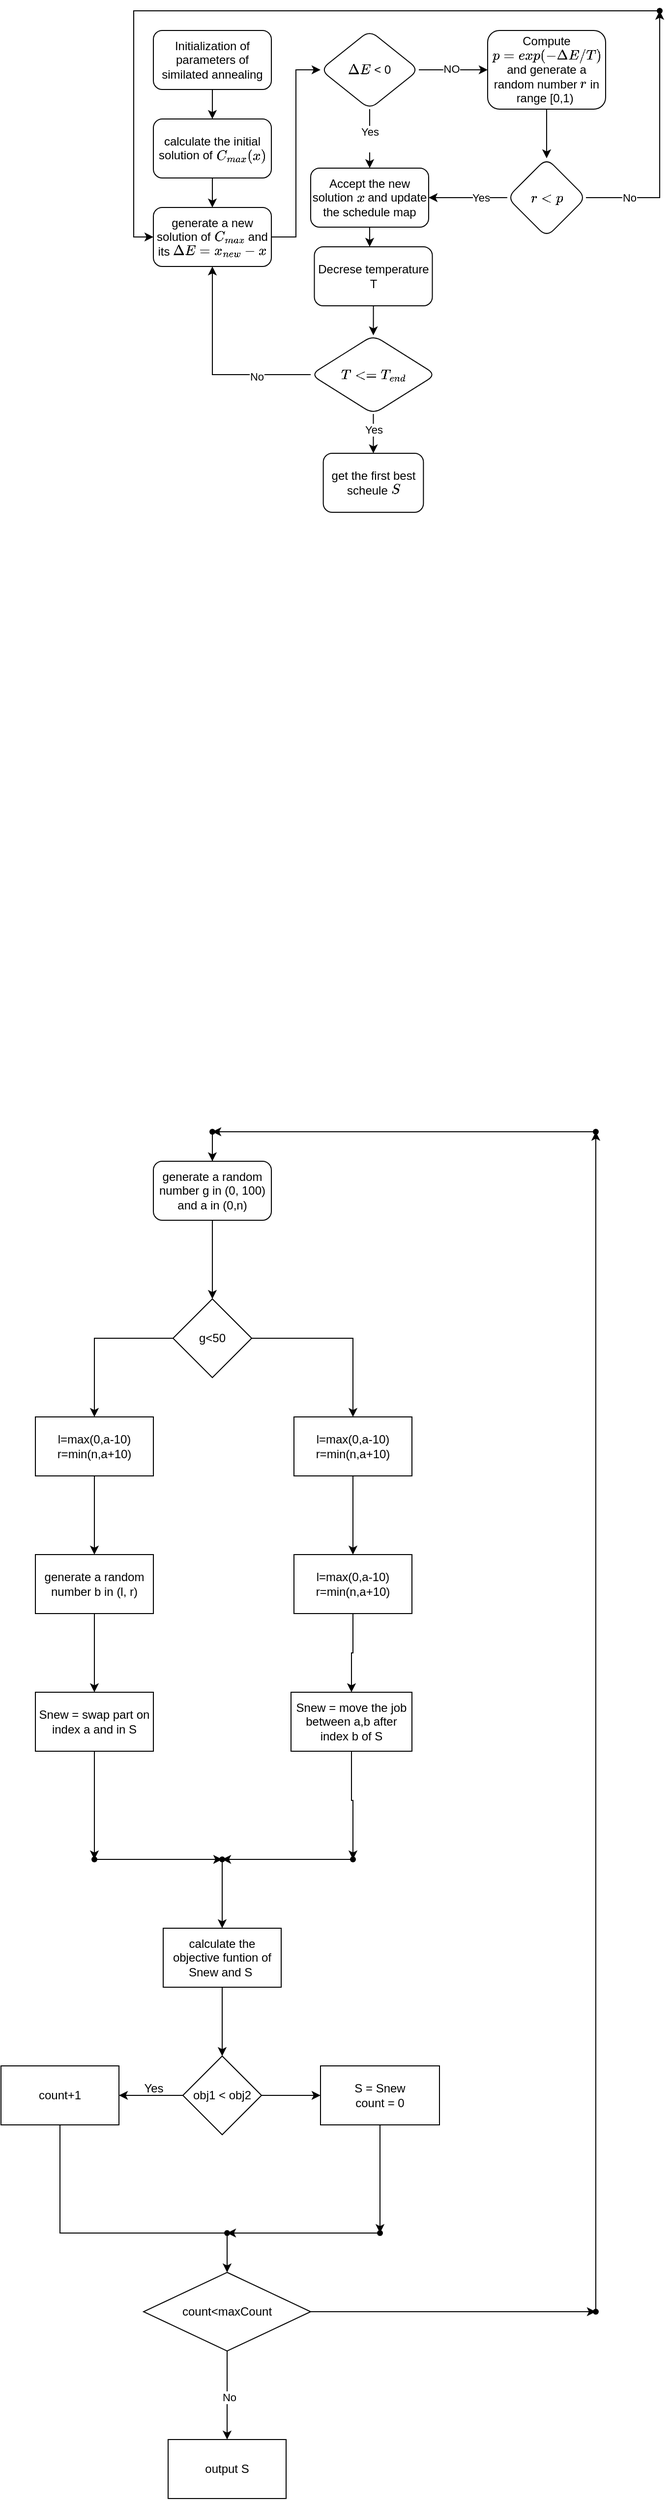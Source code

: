 <mxfile version="24.3.1" type="device">
  <diagram id="C5RBs43oDa-KdzZeNtuy" name="Page-1">
    <mxGraphModel dx="828" dy="523" grid="1" gridSize="10" guides="1" tooltips="1" connect="1" arrows="1" fold="1" page="1" pageScale="1" pageWidth="827" pageHeight="1169" math="1" shadow="0">
      <root>
        <mxCell id="WIyWlLk6GJQsqaUBKTNV-0" />
        <mxCell id="WIyWlLk6GJQsqaUBKTNV-1" parent="WIyWlLk6GJQsqaUBKTNV-0" />
        <mxCell id="mFVgC_a7lOUEPspSMt6H-16" value="" style="edgeStyle=orthogonalEdgeStyle;rounded=0;orthogonalLoop=1;jettySize=auto;html=1;" parent="WIyWlLk6GJQsqaUBKTNV-1" source="mFVgC_a7lOUEPspSMt6H-13" target="mFVgC_a7lOUEPspSMt6H-15" edge="1">
          <mxGeometry relative="1" as="geometry" />
        </mxCell>
        <mxCell id="mFVgC_a7lOUEPspSMt6H-13" value="Initialization of parameters of similated annealing" style="whiteSpace=wrap;html=1;rounded=1;" parent="WIyWlLk6GJQsqaUBKTNV-1" vertex="1">
          <mxGeometry x="155" y="40" width="120" height="60" as="geometry" />
        </mxCell>
        <mxCell id="mFVgC_a7lOUEPspSMt6H-18" value="" style="edgeStyle=orthogonalEdgeStyle;rounded=0;orthogonalLoop=1;jettySize=auto;html=1;" parent="WIyWlLk6GJQsqaUBKTNV-1" source="mFVgC_a7lOUEPspSMt6H-15" target="mFVgC_a7lOUEPspSMt6H-17" edge="1">
          <mxGeometry relative="1" as="geometry" />
        </mxCell>
        <mxCell id="mFVgC_a7lOUEPspSMt6H-15" value="calculate the initial solution of \(C_{max}(x)\)" style="whiteSpace=wrap;html=1;rounded=1;" parent="WIyWlLk6GJQsqaUBKTNV-1" vertex="1">
          <mxGeometry x="155" y="130" width="120" height="60" as="geometry" />
        </mxCell>
        <mxCell id="vGRUHnTKozFpNwOfr-AK-51" style="edgeStyle=orthogonalEdgeStyle;rounded=0;orthogonalLoop=1;jettySize=auto;html=1;entryX=0;entryY=0.5;entryDx=0;entryDy=0;" parent="WIyWlLk6GJQsqaUBKTNV-1" source="mFVgC_a7lOUEPspSMt6H-17" target="WksAsrJl7JaoRQt0sNs6-0" edge="1">
          <mxGeometry relative="1" as="geometry" />
        </mxCell>
        <mxCell id="mFVgC_a7lOUEPspSMt6H-17" value="generate a new solution of \(C_{max}\)&amp;nbsp;and its \(\Delta E= x_{new}-x\)" style="whiteSpace=wrap;html=1;rounded=1;direction=west;" parent="WIyWlLk6GJQsqaUBKTNV-1" vertex="1">
          <mxGeometry x="155" y="220" width="120" height="60" as="geometry" />
        </mxCell>
        <mxCell id="vGRUHnTKozFpNwOfr-AK-52" style="edgeStyle=orthogonalEdgeStyle;rounded=0;orthogonalLoop=1;jettySize=auto;html=1;entryX=0;entryY=0.5;entryDx=0;entryDy=0;" parent="WIyWlLk6GJQsqaUBKTNV-1" source="WksAsrJl7JaoRQt0sNs6-0" target="WksAsrJl7JaoRQt0sNs6-2" edge="1">
          <mxGeometry relative="1" as="geometry" />
        </mxCell>
        <mxCell id="vGRUHnTKozFpNwOfr-AK-53" value="NO" style="edgeLabel;html=1;align=center;verticalAlign=middle;resizable=0;points=[];" parent="vGRUHnTKozFpNwOfr-AK-52" vertex="1" connectable="0">
          <mxGeometry x="-0.062" y="1" relative="1" as="geometry">
            <mxPoint as="offset" />
          </mxGeometry>
        </mxCell>
        <mxCell id="vGRUHnTKozFpNwOfr-AK-55" value="" style="edgeStyle=orthogonalEdgeStyle;rounded=0;orthogonalLoop=1;jettySize=auto;html=1;" parent="WIyWlLk6GJQsqaUBKTNV-1" source="WksAsrJl7JaoRQt0sNs6-0" target="WksAsrJl7JaoRQt0sNs6-7" edge="1">
          <mxGeometry relative="1" as="geometry" />
        </mxCell>
        <mxCell id="9aWNYREooH2YM8A3fIOk-0" value="Yes&lt;div&gt;&lt;br&gt;&lt;/div&gt;" style="edgeLabel;html=1;align=center;verticalAlign=middle;resizable=0;points=[];" parent="vGRUHnTKozFpNwOfr-AK-55" vertex="1" connectable="0">
          <mxGeometry x="-0.226" y="-1" relative="1" as="geometry">
            <mxPoint x="1" y="7" as="offset" />
          </mxGeometry>
        </mxCell>
        <mxCell id="WksAsrJl7JaoRQt0sNs6-0" value="\(\Delta E \) &amp;lt; 0" style="rhombus;whiteSpace=wrap;html=1;rounded=1;" parent="WIyWlLk6GJQsqaUBKTNV-1" vertex="1">
          <mxGeometry x="325" y="40" width="100" height="80" as="geometry" />
        </mxCell>
        <mxCell id="9aWNYREooH2YM8A3fIOk-1" value="" style="edgeStyle=orthogonalEdgeStyle;rounded=0;orthogonalLoop=1;jettySize=auto;html=1;" parent="WIyWlLk6GJQsqaUBKTNV-1" source="WksAsrJl7JaoRQt0sNs6-2" target="WksAsrJl7JaoRQt0sNs6-5" edge="1">
          <mxGeometry relative="1" as="geometry" />
        </mxCell>
        <mxCell id="WksAsrJl7JaoRQt0sNs6-2" value="Compute\(p = exp(- \Delta E / T)&amp;nbsp;\) and generate a random number \(r\) in range [0,1)&amp;nbsp;" style="whiteSpace=wrap;html=1;rounded=1;" parent="WIyWlLk6GJQsqaUBKTNV-1" vertex="1">
          <mxGeometry x="495" y="40" width="120" height="80" as="geometry" />
        </mxCell>
        <mxCell id="9aWNYREooH2YM8A3fIOk-2" value="" style="edgeStyle=orthogonalEdgeStyle;rounded=0;orthogonalLoop=1;jettySize=auto;html=1;" parent="WIyWlLk6GJQsqaUBKTNV-1" source="WksAsrJl7JaoRQt0sNs6-5" target="WksAsrJl7JaoRQt0sNs6-7" edge="1">
          <mxGeometry relative="1" as="geometry" />
        </mxCell>
        <mxCell id="9aWNYREooH2YM8A3fIOk-15" value="Yes" style="edgeLabel;html=1;align=center;verticalAlign=middle;resizable=0;points=[];" parent="9aWNYREooH2YM8A3fIOk-2" vertex="1" connectable="0">
          <mxGeometry x="-0.32" relative="1" as="geometry">
            <mxPoint as="offset" />
          </mxGeometry>
        </mxCell>
        <mxCell id="9aWNYREooH2YM8A3fIOk-5" value="" style="edgeStyle=orthogonalEdgeStyle;rounded=0;orthogonalLoop=1;jettySize=auto;html=1;" parent="WIyWlLk6GJQsqaUBKTNV-1" source="WksAsrJl7JaoRQt0sNs6-5" target="9aWNYREooH2YM8A3fIOk-4" edge="1">
          <mxGeometry relative="1" as="geometry" />
        </mxCell>
        <mxCell id="9aWNYREooH2YM8A3fIOk-14" value="No" style="edgeLabel;html=1;align=center;verticalAlign=middle;resizable=0;points=[];" parent="9aWNYREooH2YM8A3fIOk-5" vertex="1" connectable="0">
          <mxGeometry x="-0.668" relative="1" as="geometry">
            <mxPoint as="offset" />
          </mxGeometry>
        </mxCell>
        <mxCell id="WksAsrJl7JaoRQt0sNs6-5" value="\(r &amp;lt; p\)" style="rhombus;whiteSpace=wrap;html=1;rounded=1;" parent="WIyWlLk6GJQsqaUBKTNV-1" vertex="1">
          <mxGeometry x="515" y="170" width="80" height="80" as="geometry" />
        </mxCell>
        <mxCell id="WksAsrJl7JaoRQt0sNs6-7" value="Accept the new solution \(x\) and update the schedule map" style="whiteSpace=wrap;html=1;rounded=1;" parent="WIyWlLk6GJQsqaUBKTNV-1" vertex="1">
          <mxGeometry x="315" y="180" width="120" height="60" as="geometry" />
        </mxCell>
        <mxCell id="VuKZPy3ZX8ouI7lNRXXI-2" style="edgeStyle=orthogonalEdgeStyle;rounded=0;orthogonalLoop=1;jettySize=auto;html=1;entryX=0.5;entryY=0;entryDx=0;entryDy=0;" parent="WIyWlLk6GJQsqaUBKTNV-1" source="WksAsrJl7JaoRQt0sNs6-14" target="WksAsrJl7JaoRQt0sNs6-20" edge="1">
          <mxGeometry relative="1" as="geometry" />
        </mxCell>
        <mxCell id="WksAsrJl7JaoRQt0sNs6-14" value="Decrese temperature T" style="whiteSpace=wrap;html=1;rounded=1;" parent="WIyWlLk6GJQsqaUBKTNV-1" vertex="1">
          <mxGeometry x="318.75" y="260" width="120" height="60" as="geometry" />
        </mxCell>
        <mxCell id="9aWNYREooH2YM8A3fIOk-13" style="edgeStyle=orthogonalEdgeStyle;rounded=0;orthogonalLoop=1;jettySize=auto;html=1;entryX=0.5;entryY=0;entryDx=0;entryDy=0;" parent="WIyWlLk6GJQsqaUBKTNV-1" source="WksAsrJl7JaoRQt0sNs6-20" target="mFVgC_a7lOUEPspSMt6H-17" edge="1">
          <mxGeometry relative="1" as="geometry" />
        </mxCell>
        <mxCell id="9aWNYREooH2YM8A3fIOk-17" value="No" style="edgeLabel;html=1;align=center;verticalAlign=middle;resizable=0;points=[];" parent="9aWNYREooH2YM8A3fIOk-13" vertex="1" connectable="0">
          <mxGeometry x="-0.476" y="2" relative="1" as="geometry">
            <mxPoint as="offset" />
          </mxGeometry>
        </mxCell>
        <mxCell id="VuKZPy3ZX8ouI7lNRXXI-3" value="" style="edgeStyle=orthogonalEdgeStyle;rounded=0;orthogonalLoop=1;jettySize=auto;html=1;" parent="WIyWlLk6GJQsqaUBKTNV-1" source="WksAsrJl7JaoRQt0sNs6-20" target="WksAsrJl7JaoRQt0sNs6-23" edge="1">
          <mxGeometry relative="1" as="geometry" />
        </mxCell>
        <mxCell id="VuKZPy3ZX8ouI7lNRXXI-4" value="Yes" style="edgeLabel;html=1;align=center;verticalAlign=middle;resizable=0;points=[];" parent="VuKZPy3ZX8ouI7lNRXXI-3" vertex="1" connectable="0">
          <mxGeometry x="-0.379" relative="1" as="geometry">
            <mxPoint y="3" as="offset" />
          </mxGeometry>
        </mxCell>
        <mxCell id="WksAsrJl7JaoRQt0sNs6-20" value="\(T&amp;lt;= T_{end}&amp;nbsp; &amp;nbsp;\)" style="rhombus;whiteSpace=wrap;html=1;rounded=1;" parent="WIyWlLk6GJQsqaUBKTNV-1" vertex="1">
          <mxGeometry x="315" y="350" width="127.5" height="80" as="geometry" />
        </mxCell>
        <mxCell id="WksAsrJl7JaoRQt0sNs6-23" value="get the first best scheule \(S\)" style="whiteSpace=wrap;html=1;rounded=1;direction=south;" parent="WIyWlLk6GJQsqaUBKTNV-1" vertex="1">
          <mxGeometry x="327.82" y="470" width="101.87" height="60" as="geometry" />
        </mxCell>
        <mxCell id="vGRUHnTKozFpNwOfr-AK-2" value="" style="edgeStyle=orthogonalEdgeStyle;rounded=0;orthogonalLoop=1;jettySize=auto;html=1;" parent="WIyWlLk6GJQsqaUBKTNV-1" source="vGRUHnTKozFpNwOfr-AK-48" target="vGRUHnTKozFpNwOfr-AK-5" edge="1">
          <mxGeometry relative="1" as="geometry" />
        </mxCell>
        <mxCell id="vGRUHnTKozFpNwOfr-AK-4" value="" style="edgeStyle=orthogonalEdgeStyle;rounded=0;orthogonalLoop=1;jettySize=auto;html=1;" parent="WIyWlLk6GJQsqaUBKTNV-1" source="vGRUHnTKozFpNwOfr-AK-5" edge="1">
          <mxGeometry relative="1" as="geometry">
            <mxPoint x="215" y="1330" as="targetPoint" />
          </mxGeometry>
        </mxCell>
        <mxCell id="vGRUHnTKozFpNwOfr-AK-5" value="generate a random number g in (0, 100) and a in (0,n)" style="whiteSpace=wrap;html=1;rounded=1;" parent="WIyWlLk6GJQsqaUBKTNV-1" vertex="1">
          <mxGeometry x="155" y="1190" width="120" height="60" as="geometry" />
        </mxCell>
        <mxCell id="vGRUHnTKozFpNwOfr-AK-6" value="" style="edgeStyle=orthogonalEdgeStyle;rounded=0;orthogonalLoop=1;jettySize=auto;html=1;" parent="WIyWlLk6GJQsqaUBKTNV-1" source="vGRUHnTKozFpNwOfr-AK-8" target="vGRUHnTKozFpNwOfr-AK-10" edge="1">
          <mxGeometry relative="1" as="geometry" />
        </mxCell>
        <mxCell id="vGRUHnTKozFpNwOfr-AK-7" value="" style="edgeStyle=orthogonalEdgeStyle;rounded=0;orthogonalLoop=1;jettySize=auto;html=1;" parent="WIyWlLk6GJQsqaUBKTNV-1" source="vGRUHnTKozFpNwOfr-AK-8" target="vGRUHnTKozFpNwOfr-AK-16" edge="1">
          <mxGeometry relative="1" as="geometry" />
        </mxCell>
        <mxCell id="vGRUHnTKozFpNwOfr-AK-8" value="g&amp;lt;50" style="rhombus;whiteSpace=wrap;html=1;" parent="WIyWlLk6GJQsqaUBKTNV-1" vertex="1">
          <mxGeometry x="175" y="1330" width="80" height="80" as="geometry" />
        </mxCell>
        <mxCell id="vGRUHnTKozFpNwOfr-AK-9" value="" style="edgeStyle=orthogonalEdgeStyle;rounded=0;orthogonalLoop=1;jettySize=auto;html=1;" parent="WIyWlLk6GJQsqaUBKTNV-1" source="vGRUHnTKozFpNwOfr-AK-10" target="vGRUHnTKozFpNwOfr-AK-12" edge="1">
          <mxGeometry relative="1" as="geometry" />
        </mxCell>
        <mxCell id="vGRUHnTKozFpNwOfr-AK-10" value="l=max(0,a-10)&lt;div&gt;r=min(n,a+10)&lt;/div&gt;" style="whiteSpace=wrap;html=1;" parent="WIyWlLk6GJQsqaUBKTNV-1" vertex="1">
          <mxGeometry x="35" y="1450" width="120" height="60" as="geometry" />
        </mxCell>
        <mxCell id="vGRUHnTKozFpNwOfr-AK-11" value="" style="edgeStyle=orthogonalEdgeStyle;rounded=0;orthogonalLoop=1;jettySize=auto;html=1;" parent="WIyWlLk6GJQsqaUBKTNV-1" source="vGRUHnTKozFpNwOfr-AK-12" target="vGRUHnTKozFpNwOfr-AK-14" edge="1">
          <mxGeometry relative="1" as="geometry" />
        </mxCell>
        <mxCell id="vGRUHnTKozFpNwOfr-AK-12" value="generate a random number b in (l, r)" style="whiteSpace=wrap;html=1;" parent="WIyWlLk6GJQsqaUBKTNV-1" vertex="1">
          <mxGeometry x="35" y="1590" width="120" height="60" as="geometry" />
        </mxCell>
        <mxCell id="vGRUHnTKozFpNwOfr-AK-13" value="" style="edgeStyle=orthogonalEdgeStyle;rounded=0;orthogonalLoop=1;jettySize=auto;html=1;" parent="WIyWlLk6GJQsqaUBKTNV-1" source="vGRUHnTKozFpNwOfr-AK-14" target="vGRUHnTKozFpNwOfr-AK-24" edge="1">
          <mxGeometry relative="1" as="geometry" />
        </mxCell>
        <mxCell id="vGRUHnTKozFpNwOfr-AK-14" value="Snew = swap part on index a and in S" style="whiteSpace=wrap;html=1;" parent="WIyWlLk6GJQsqaUBKTNV-1" vertex="1">
          <mxGeometry x="35" y="1730" width="120" height="60" as="geometry" />
        </mxCell>
        <mxCell id="vGRUHnTKozFpNwOfr-AK-15" value="" style="edgeStyle=orthogonalEdgeStyle;rounded=0;orthogonalLoop=1;jettySize=auto;html=1;" parent="WIyWlLk6GJQsqaUBKTNV-1" source="vGRUHnTKozFpNwOfr-AK-16" target="vGRUHnTKozFpNwOfr-AK-18" edge="1">
          <mxGeometry relative="1" as="geometry" />
        </mxCell>
        <mxCell id="vGRUHnTKozFpNwOfr-AK-16" value="l=max(0,a-10)&lt;div&gt;r=min(n,a+10)&lt;/div&gt;" style="whiteSpace=wrap;html=1;" parent="WIyWlLk6GJQsqaUBKTNV-1" vertex="1">
          <mxGeometry x="298" y="1450" width="120" height="60" as="geometry" />
        </mxCell>
        <mxCell id="vGRUHnTKozFpNwOfr-AK-17" value="" style="edgeStyle=orthogonalEdgeStyle;rounded=0;orthogonalLoop=1;jettySize=auto;html=1;" parent="WIyWlLk6GJQsqaUBKTNV-1" source="vGRUHnTKozFpNwOfr-AK-18" target="vGRUHnTKozFpNwOfr-AK-20" edge="1">
          <mxGeometry relative="1" as="geometry" />
        </mxCell>
        <mxCell id="vGRUHnTKozFpNwOfr-AK-18" value="l=max(0,a-10)&lt;div&gt;r=min(n,a+10)&lt;/div&gt;" style="whiteSpace=wrap;html=1;" parent="WIyWlLk6GJQsqaUBKTNV-1" vertex="1">
          <mxGeometry x="298" y="1590" width="120" height="60" as="geometry" />
        </mxCell>
        <mxCell id="vGRUHnTKozFpNwOfr-AK-19" value="" style="edgeStyle=orthogonalEdgeStyle;rounded=0;orthogonalLoop=1;jettySize=auto;html=1;" parent="WIyWlLk6GJQsqaUBKTNV-1" source="vGRUHnTKozFpNwOfr-AK-20" target="vGRUHnTKozFpNwOfr-AK-22" edge="1">
          <mxGeometry relative="1" as="geometry" />
        </mxCell>
        <mxCell id="vGRUHnTKozFpNwOfr-AK-20" value="Snew = move the job between a,b after index b of S" style="whiteSpace=wrap;html=1;" parent="WIyWlLk6GJQsqaUBKTNV-1" vertex="1">
          <mxGeometry x="295" y="1730" width="123" height="60" as="geometry" />
        </mxCell>
        <mxCell id="vGRUHnTKozFpNwOfr-AK-21" value="" style="edgeStyle=orthogonalEdgeStyle;rounded=0;orthogonalLoop=1;jettySize=auto;html=1;" parent="WIyWlLk6GJQsqaUBKTNV-1" source="vGRUHnTKozFpNwOfr-AK-22" target="vGRUHnTKozFpNwOfr-AK-26" edge="1">
          <mxGeometry relative="1" as="geometry" />
        </mxCell>
        <mxCell id="vGRUHnTKozFpNwOfr-AK-22" value="" style="shape=waypoint;sketch=0;size=6;pointerEvents=1;points=[];fillColor=default;resizable=0;rotatable=0;perimeter=centerPerimeter;snapToPoint=1;" parent="WIyWlLk6GJQsqaUBKTNV-1" vertex="1">
          <mxGeometry x="348" y="1890" width="20" height="20" as="geometry" />
        </mxCell>
        <mxCell id="vGRUHnTKozFpNwOfr-AK-23" value="" style="edgeStyle=orthogonalEdgeStyle;rounded=0;orthogonalLoop=1;jettySize=auto;html=1;" parent="WIyWlLk6GJQsqaUBKTNV-1" source="vGRUHnTKozFpNwOfr-AK-24" target="vGRUHnTKozFpNwOfr-AK-26" edge="1">
          <mxGeometry relative="1" as="geometry" />
        </mxCell>
        <mxCell id="vGRUHnTKozFpNwOfr-AK-24" value="" style="shape=waypoint;sketch=0;size=6;pointerEvents=1;points=[];fillColor=default;resizable=0;rotatable=0;perimeter=centerPerimeter;snapToPoint=1;" parent="WIyWlLk6GJQsqaUBKTNV-1" vertex="1">
          <mxGeometry x="85" y="1890" width="20" height="20" as="geometry" />
        </mxCell>
        <mxCell id="vGRUHnTKozFpNwOfr-AK-25" value="" style="edgeStyle=orthogonalEdgeStyle;rounded=0;orthogonalLoop=1;jettySize=auto;html=1;" parent="WIyWlLk6GJQsqaUBKTNV-1" source="vGRUHnTKozFpNwOfr-AK-26" target="vGRUHnTKozFpNwOfr-AK-28" edge="1">
          <mxGeometry relative="1" as="geometry" />
        </mxCell>
        <mxCell id="vGRUHnTKozFpNwOfr-AK-26" value="" style="shape=waypoint;sketch=0;size=6;pointerEvents=1;points=[];fillColor=default;resizable=0;rotatable=0;perimeter=centerPerimeter;snapToPoint=1;" parent="WIyWlLk6GJQsqaUBKTNV-1" vertex="1">
          <mxGeometry x="215" y="1890" width="20" height="20" as="geometry" />
        </mxCell>
        <mxCell id="vGRUHnTKozFpNwOfr-AK-27" value="" style="edgeStyle=orthogonalEdgeStyle;rounded=0;orthogonalLoop=1;jettySize=auto;html=1;" parent="WIyWlLk6GJQsqaUBKTNV-1" source="vGRUHnTKozFpNwOfr-AK-28" target="vGRUHnTKozFpNwOfr-AK-31" edge="1">
          <mxGeometry relative="1" as="geometry" />
        </mxCell>
        <mxCell id="vGRUHnTKozFpNwOfr-AK-28" value="calculate the objective funtion of Snew and S&amp;nbsp;" style="whiteSpace=wrap;html=1;sketch=0;pointerEvents=1;" parent="WIyWlLk6GJQsqaUBKTNV-1" vertex="1">
          <mxGeometry x="165" y="1970" width="120" height="60" as="geometry" />
        </mxCell>
        <mxCell id="vGRUHnTKozFpNwOfr-AK-29" value="" style="edgeStyle=orthogonalEdgeStyle;rounded=0;orthogonalLoop=1;jettySize=auto;html=1;" parent="WIyWlLk6GJQsqaUBKTNV-1" source="vGRUHnTKozFpNwOfr-AK-31" target="vGRUHnTKozFpNwOfr-AK-33" edge="1">
          <mxGeometry relative="1" as="geometry" />
        </mxCell>
        <mxCell id="vGRUHnTKozFpNwOfr-AK-30" value="" style="edgeStyle=orthogonalEdgeStyle;rounded=0;orthogonalLoop=1;jettySize=auto;html=1;" parent="WIyWlLk6GJQsqaUBKTNV-1" source="vGRUHnTKozFpNwOfr-AK-31" target="vGRUHnTKozFpNwOfr-AK-36" edge="1">
          <mxGeometry relative="1" as="geometry" />
        </mxCell>
        <mxCell id="vGRUHnTKozFpNwOfr-AK-31" value="obj1 &amp;lt; obj2" style="rhombus;whiteSpace=wrap;html=1;sketch=0;pointerEvents=1;" parent="WIyWlLk6GJQsqaUBKTNV-1" vertex="1">
          <mxGeometry x="185" y="2100" width="80" height="80" as="geometry" />
        </mxCell>
        <mxCell id="vGRUHnTKozFpNwOfr-AK-32" style="edgeStyle=orthogonalEdgeStyle;rounded=0;orthogonalLoop=1;jettySize=auto;html=1;exitX=0.5;exitY=1;exitDx=0;exitDy=0;entryX=0.5;entryY=0;entryDx=0;entryDy=0;" parent="WIyWlLk6GJQsqaUBKTNV-1" source="vGRUHnTKozFpNwOfr-AK-33" target="vGRUHnTKozFpNwOfr-AK-40" edge="1">
          <mxGeometry relative="1" as="geometry">
            <Array as="points">
              <mxPoint x="60" y="2280" />
              <mxPoint x="230" y="2280" />
            </Array>
          </mxGeometry>
        </mxCell>
        <mxCell id="vGRUHnTKozFpNwOfr-AK-33" value="count+1" style="whiteSpace=wrap;html=1;sketch=0;pointerEvents=1;" parent="WIyWlLk6GJQsqaUBKTNV-1" vertex="1">
          <mxGeometry y="2110" width="120" height="60" as="geometry" />
        </mxCell>
        <mxCell id="vGRUHnTKozFpNwOfr-AK-34" value="Yes" style="text;html=1;align=center;verticalAlign=middle;resizable=0;points=[];autosize=1;strokeColor=none;fillColor=none;" parent="WIyWlLk6GJQsqaUBKTNV-1" vertex="1">
          <mxGeometry x="135" y="2118" width="40" height="30" as="geometry" />
        </mxCell>
        <mxCell id="vGRUHnTKozFpNwOfr-AK-35" value="" style="edgeStyle=orthogonalEdgeStyle;rounded=0;orthogonalLoop=1;jettySize=auto;html=1;" parent="WIyWlLk6GJQsqaUBKTNV-1" source="vGRUHnTKozFpNwOfr-AK-36" target="vGRUHnTKozFpNwOfr-AK-42" edge="1">
          <mxGeometry relative="1" as="geometry" />
        </mxCell>
        <mxCell id="vGRUHnTKozFpNwOfr-AK-36" value="S = Snew&lt;div&gt;count = 0&lt;/div&gt;" style="whiteSpace=wrap;html=1;sketch=0;pointerEvents=1;" parent="WIyWlLk6GJQsqaUBKTNV-1" vertex="1">
          <mxGeometry x="325" y="2110" width="121" height="60" as="geometry" />
        </mxCell>
        <mxCell id="vGRUHnTKozFpNwOfr-AK-37" value="" style="edgeStyle=orthogonalEdgeStyle;rounded=0;orthogonalLoop=1;jettySize=auto;html=1;" parent="WIyWlLk6GJQsqaUBKTNV-1" source="vGRUHnTKozFpNwOfr-AK-40" target="vGRUHnTKozFpNwOfr-AK-45" edge="1">
          <mxGeometry relative="1" as="geometry" />
        </mxCell>
        <mxCell id="vGRUHnTKozFpNwOfr-AK-38" value="" style="edgeStyle=orthogonalEdgeStyle;rounded=0;orthogonalLoop=1;jettySize=auto;html=1;" parent="WIyWlLk6GJQsqaUBKTNV-1" source="vGRUHnTKozFpNwOfr-AK-40" target="vGRUHnTKozFpNwOfr-AK-49" edge="1">
          <mxGeometry relative="1" as="geometry" />
        </mxCell>
        <mxCell id="vGRUHnTKozFpNwOfr-AK-39" value="No" style="edgeLabel;html=1;align=center;verticalAlign=middle;resizable=0;points=[];" parent="vGRUHnTKozFpNwOfr-AK-38" vertex="1" connectable="0">
          <mxGeometry x="0.044" y="2" relative="1" as="geometry">
            <mxPoint as="offset" />
          </mxGeometry>
        </mxCell>
        <mxCell id="vGRUHnTKozFpNwOfr-AK-40" value="count&amp;lt;maxCount" style="rhombus;whiteSpace=wrap;html=1;" parent="WIyWlLk6GJQsqaUBKTNV-1" vertex="1">
          <mxGeometry x="145" y="2320" width="170" height="80" as="geometry" />
        </mxCell>
        <mxCell id="vGRUHnTKozFpNwOfr-AK-41" value="" style="edgeStyle=orthogonalEdgeStyle;rounded=0;orthogonalLoop=1;jettySize=auto;html=1;" parent="WIyWlLk6GJQsqaUBKTNV-1" source="vGRUHnTKozFpNwOfr-AK-42" target="vGRUHnTKozFpNwOfr-AK-43" edge="1">
          <mxGeometry relative="1" as="geometry" />
        </mxCell>
        <mxCell id="vGRUHnTKozFpNwOfr-AK-42" value="" style="shape=waypoint;sketch=0;size=6;pointerEvents=1;points=[];fillColor=default;resizable=0;rotatable=0;perimeter=centerPerimeter;snapToPoint=1;" parent="WIyWlLk6GJQsqaUBKTNV-1" vertex="1">
          <mxGeometry x="375.5" y="2270" width="20" height="20" as="geometry" />
        </mxCell>
        <mxCell id="vGRUHnTKozFpNwOfr-AK-43" value="" style="shape=waypoint;sketch=0;size=6;pointerEvents=1;points=[];fillColor=default;resizable=0;rotatable=0;perimeter=centerPerimeter;snapToPoint=1;" parent="WIyWlLk6GJQsqaUBKTNV-1" vertex="1">
          <mxGeometry x="220" y="2270" width="20" height="20" as="geometry" />
        </mxCell>
        <mxCell id="vGRUHnTKozFpNwOfr-AK-44" value="" style="edgeStyle=orthogonalEdgeStyle;rounded=0;orthogonalLoop=1;jettySize=auto;html=1;" parent="WIyWlLk6GJQsqaUBKTNV-1" source="vGRUHnTKozFpNwOfr-AK-45" target="vGRUHnTKozFpNwOfr-AK-47" edge="1">
          <mxGeometry relative="1" as="geometry">
            <Array as="points">
              <mxPoint x="605" y="2360" />
            </Array>
          </mxGeometry>
        </mxCell>
        <mxCell id="vGRUHnTKozFpNwOfr-AK-45" value="" style="shape=waypoint;sketch=0;size=6;pointerEvents=1;points=[];fillColor=default;resizable=0;rotatable=0;perimeter=centerPerimeter;snapToPoint=1;" parent="WIyWlLk6GJQsqaUBKTNV-1" vertex="1">
          <mxGeometry x="595" y="2350" width="20" height="20" as="geometry" />
        </mxCell>
        <mxCell id="vGRUHnTKozFpNwOfr-AK-46" value="" style="edgeStyle=orthogonalEdgeStyle;rounded=0;orthogonalLoop=1;jettySize=auto;html=1;" parent="WIyWlLk6GJQsqaUBKTNV-1" source="vGRUHnTKozFpNwOfr-AK-47" target="vGRUHnTKozFpNwOfr-AK-48" edge="1">
          <mxGeometry relative="1" as="geometry" />
        </mxCell>
        <mxCell id="vGRUHnTKozFpNwOfr-AK-47" value="" style="shape=waypoint;sketch=0;size=6;pointerEvents=1;points=[];fillColor=default;resizable=0;rotatable=0;perimeter=centerPerimeter;snapToPoint=1;" parent="WIyWlLk6GJQsqaUBKTNV-1" vertex="1">
          <mxGeometry x="595" y="1150" width="20" height="20" as="geometry" />
        </mxCell>
        <mxCell id="vGRUHnTKozFpNwOfr-AK-48" value="" style="shape=waypoint;sketch=0;size=6;pointerEvents=1;points=[];fillColor=default;resizable=0;rotatable=0;perimeter=centerPerimeter;snapToPoint=1;" parent="WIyWlLk6GJQsqaUBKTNV-1" vertex="1">
          <mxGeometry x="205" y="1150" width="20" height="20" as="geometry" />
        </mxCell>
        <mxCell id="vGRUHnTKozFpNwOfr-AK-49" value="output S" style="whiteSpace=wrap;html=1;" parent="WIyWlLk6GJQsqaUBKTNV-1" vertex="1">
          <mxGeometry x="170" y="2490" width="120" height="60" as="geometry" />
        </mxCell>
        <mxCell id="9aWNYREooH2YM8A3fIOk-7" style="edgeStyle=orthogonalEdgeStyle;rounded=0;orthogonalLoop=1;jettySize=auto;html=1;entryX=1;entryY=0.5;entryDx=0;entryDy=0;" parent="WIyWlLk6GJQsqaUBKTNV-1" source="9aWNYREooH2YM8A3fIOk-4" target="mFVgC_a7lOUEPspSMt6H-17" edge="1">
          <mxGeometry relative="1" as="geometry">
            <mxPoint x="130" y="20" as="targetPoint" />
          </mxGeometry>
        </mxCell>
        <mxCell id="9aWNYREooH2YM8A3fIOk-4" value="" style="shape=waypoint;sketch=0;size=6;pointerEvents=1;points=[];fillColor=default;resizable=0;rotatable=0;perimeter=centerPerimeter;snapToPoint=1;rounded=1;" parent="WIyWlLk6GJQsqaUBKTNV-1" vertex="1">
          <mxGeometry x="660" y="10" width="20" height="20" as="geometry" />
        </mxCell>
        <mxCell id="VuKZPy3ZX8ouI7lNRXXI-1" style="edgeStyle=orthogonalEdgeStyle;rounded=0;orthogonalLoop=1;jettySize=auto;html=1;entryX=0.461;entryY=0.006;entryDx=0;entryDy=0;entryPerimeter=0;" parent="WIyWlLk6GJQsqaUBKTNV-1" source="WksAsrJl7JaoRQt0sNs6-7" target="WksAsrJl7JaoRQt0sNs6-14" edge="1">
          <mxGeometry relative="1" as="geometry" />
        </mxCell>
      </root>
    </mxGraphModel>
  </diagram>
</mxfile>

